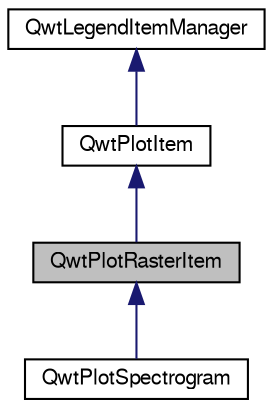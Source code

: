 digraph G
{
  edge [fontname="FreeSans",fontsize="10",labelfontname="FreeSans",labelfontsize="10"];
  node [fontname="FreeSans",fontsize="10",shape=record];
  Node1 [label="QwtPlotRasterItem",height=0.2,width=0.4,color="black", fillcolor="grey75", style="filled" fontcolor="black"];
  Node2 -> Node1 [dir="back",color="midnightblue",fontsize="10",style="solid",fontname="FreeSans"];
  Node2 [label="QwtPlotItem",height=0.2,width=0.4,color="black", fillcolor="white", style="filled",URL="$class_qwt_plot_item.html",tooltip="Base class for items on the plot canvas."];
  Node3 -> Node2 [dir="back",color="midnightblue",fontsize="10",style="solid",fontname="FreeSans"];
  Node3 [label="QwtLegendItemManager",height=0.2,width=0.4,color="black", fillcolor="white", style="filled",URL="$class_qwt_legend_item_manager.html",tooltip="Abstract API to bind plot items to the legend."];
  Node1 -> Node4 [dir="back",color="midnightblue",fontsize="10",style="solid",fontname="FreeSans"];
  Node4 [label="QwtPlotSpectrogram",height=0.2,width=0.4,color="black", fillcolor="white", style="filled",URL="$class_qwt_plot_spectrogram.html",tooltip="A plot item, which displays a spectrogram."];
}
